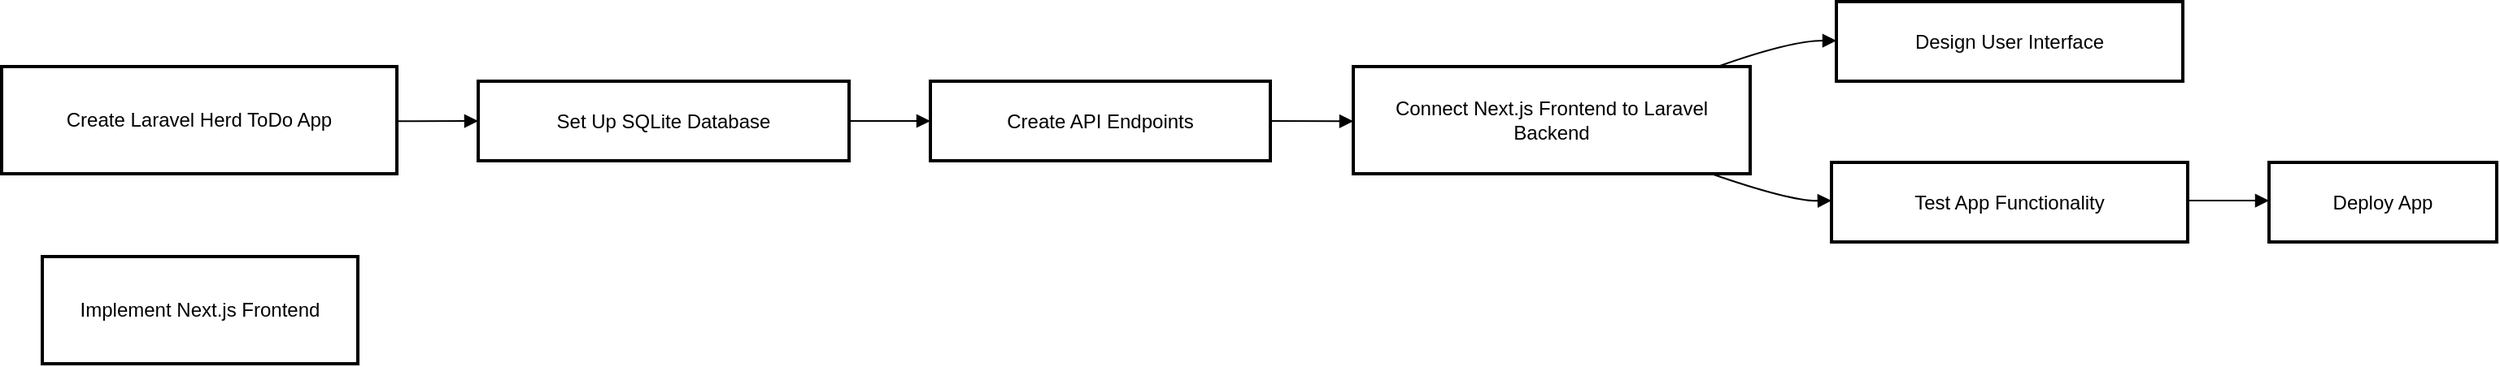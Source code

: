 <mxfile version="24.7.17">
  <diagram name="Page-1" id="3CT3YMUC59CJqzN5WHlP">
    <mxGraphModel dx="1162" dy="986" grid="1" gridSize="10" guides="1" tooltips="1" connect="1" arrows="1" fold="1" page="1" pageScale="1" pageWidth="1169" pageHeight="827" math="0" shadow="0">
      <root>
        <mxCell id="0" />
        <mxCell id="1" parent="0" />
        <mxCell id="2" value="Create Laravel Herd ToDo App" style="whiteSpace=wrap;strokeWidth=2;" parent="1" vertex="1">
          <mxGeometry x="8" y="48" width="243" height="66" as="geometry" />
        </mxCell>
        <mxCell id="3" value="Set Up SQLite Database" style="whiteSpace=wrap;strokeWidth=2;" parent="1" vertex="1">
          <mxGeometry x="301" y="57" width="228" height="49" as="geometry" />
        </mxCell>
        <mxCell id="4" value="Implement Next.js Frontend" style="whiteSpace=wrap;strokeWidth=2;" parent="1" vertex="1">
          <mxGeometry x="33" y="165" width="194" height="66" as="geometry" />
        </mxCell>
        <mxCell id="5" value="Design User Interface" style="whiteSpace=wrap;strokeWidth=2;" parent="1" vertex="1">
          <mxGeometry x="1136" y="8" width="213" height="49" as="geometry" />
        </mxCell>
        <mxCell id="6" value="Create API Endpoints" style="whiteSpace=wrap;strokeWidth=2;" parent="1" vertex="1">
          <mxGeometry x="579" y="57" width="209" height="49" as="geometry" />
        </mxCell>
        <mxCell id="7" value="Connect Next.js Frontend to Laravel Backend" style="whiteSpace=wrap;strokeWidth=2;" parent="1" vertex="1">
          <mxGeometry x="839" y="48" width="244" height="66" as="geometry" />
        </mxCell>
        <mxCell id="8" value="Test App Functionality" style="whiteSpace=wrap;strokeWidth=2;" parent="1" vertex="1">
          <mxGeometry x="1133" y="107" width="219" height="49" as="geometry" />
        </mxCell>
        <mxCell id="9" value="Deploy App" style="whiteSpace=wrap;strokeWidth=2;" parent="1" vertex="1">
          <mxGeometry x="1402" y="107" width="140" height="49" as="geometry" />
        </mxCell>
        <mxCell id="10" value="" style="curved=1;startArrow=none;endArrow=block;exitX=1;exitY=0.51;entryX=0;entryY=0.5;" parent="1" source="2" target="3" edge="1">
          <mxGeometry relative="1" as="geometry">
            <Array as="points" />
          </mxGeometry>
        </mxCell>
        <mxCell id="11" value="" style="curved=1;startArrow=none;endArrow=block;exitX=1;exitY=0.5;entryX=0;entryY=0.5;" parent="1" source="3" target="6" edge="1">
          <mxGeometry relative="1" as="geometry">
            <Array as="points" />
          </mxGeometry>
        </mxCell>
        <mxCell id="12" value="" style="curved=1;startArrow=none;endArrow=block;exitX=1;exitY=0.5;entryX=0;entryY=0.51;" parent="1" source="6" target="7" edge="1">
          <mxGeometry relative="1" as="geometry">
            <Array as="points" />
          </mxGeometry>
        </mxCell>
        <mxCell id="13" value="" style="curved=1;startArrow=none;endArrow=block;exitX=0.91;exitY=0.01;entryX=0;entryY=0.49;" parent="1" source="7" target="5" edge="1">
          <mxGeometry relative="1" as="geometry">
            <Array as="points">
              <mxPoint x="1108" y="32" />
            </Array>
          </mxGeometry>
        </mxCell>
        <mxCell id="14" value="" style="curved=1;startArrow=none;endArrow=block;exitX=0.91;exitY=1.01;entryX=0;entryY=0.48;" parent="1" source="7" target="8" edge="1">
          <mxGeometry relative="1" as="geometry">
            <Array as="points">
              <mxPoint x="1108" y="131" />
            </Array>
          </mxGeometry>
        </mxCell>
        <mxCell id="15" value="" style="curved=1;startArrow=none;endArrow=block;exitX=1;exitY=0.48;entryX=0;entryY=0.48;" parent="1" source="8" target="9" edge="1">
          <mxGeometry relative="1" as="geometry">
            <Array as="points" />
          </mxGeometry>
        </mxCell>
      </root>
    </mxGraphModel>
  </diagram>
</mxfile>
